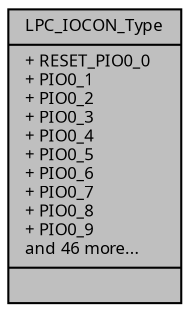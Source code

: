 digraph "LPC_IOCON_Type"
{
  edge [fontname="Sans",fontsize="8",labelfontname="Sans",labelfontsize="8"];
  node [fontname="Sans",fontsize="8",shape=record];
  Node1 [label="{LPC_IOCON_Type\n|+ RESET_PIO0_0\l+ PIO0_1\l+ PIO0_2\l+ PIO0_3\l+ PIO0_4\l+ PIO0_5\l+ PIO0_6\l+ PIO0_7\l+ PIO0_8\l+ PIO0_9\land 46 more...\l|}",height=0.2,width=0.4,color="black", fillcolor="grey75", style="filled", fontcolor="black"];
}

